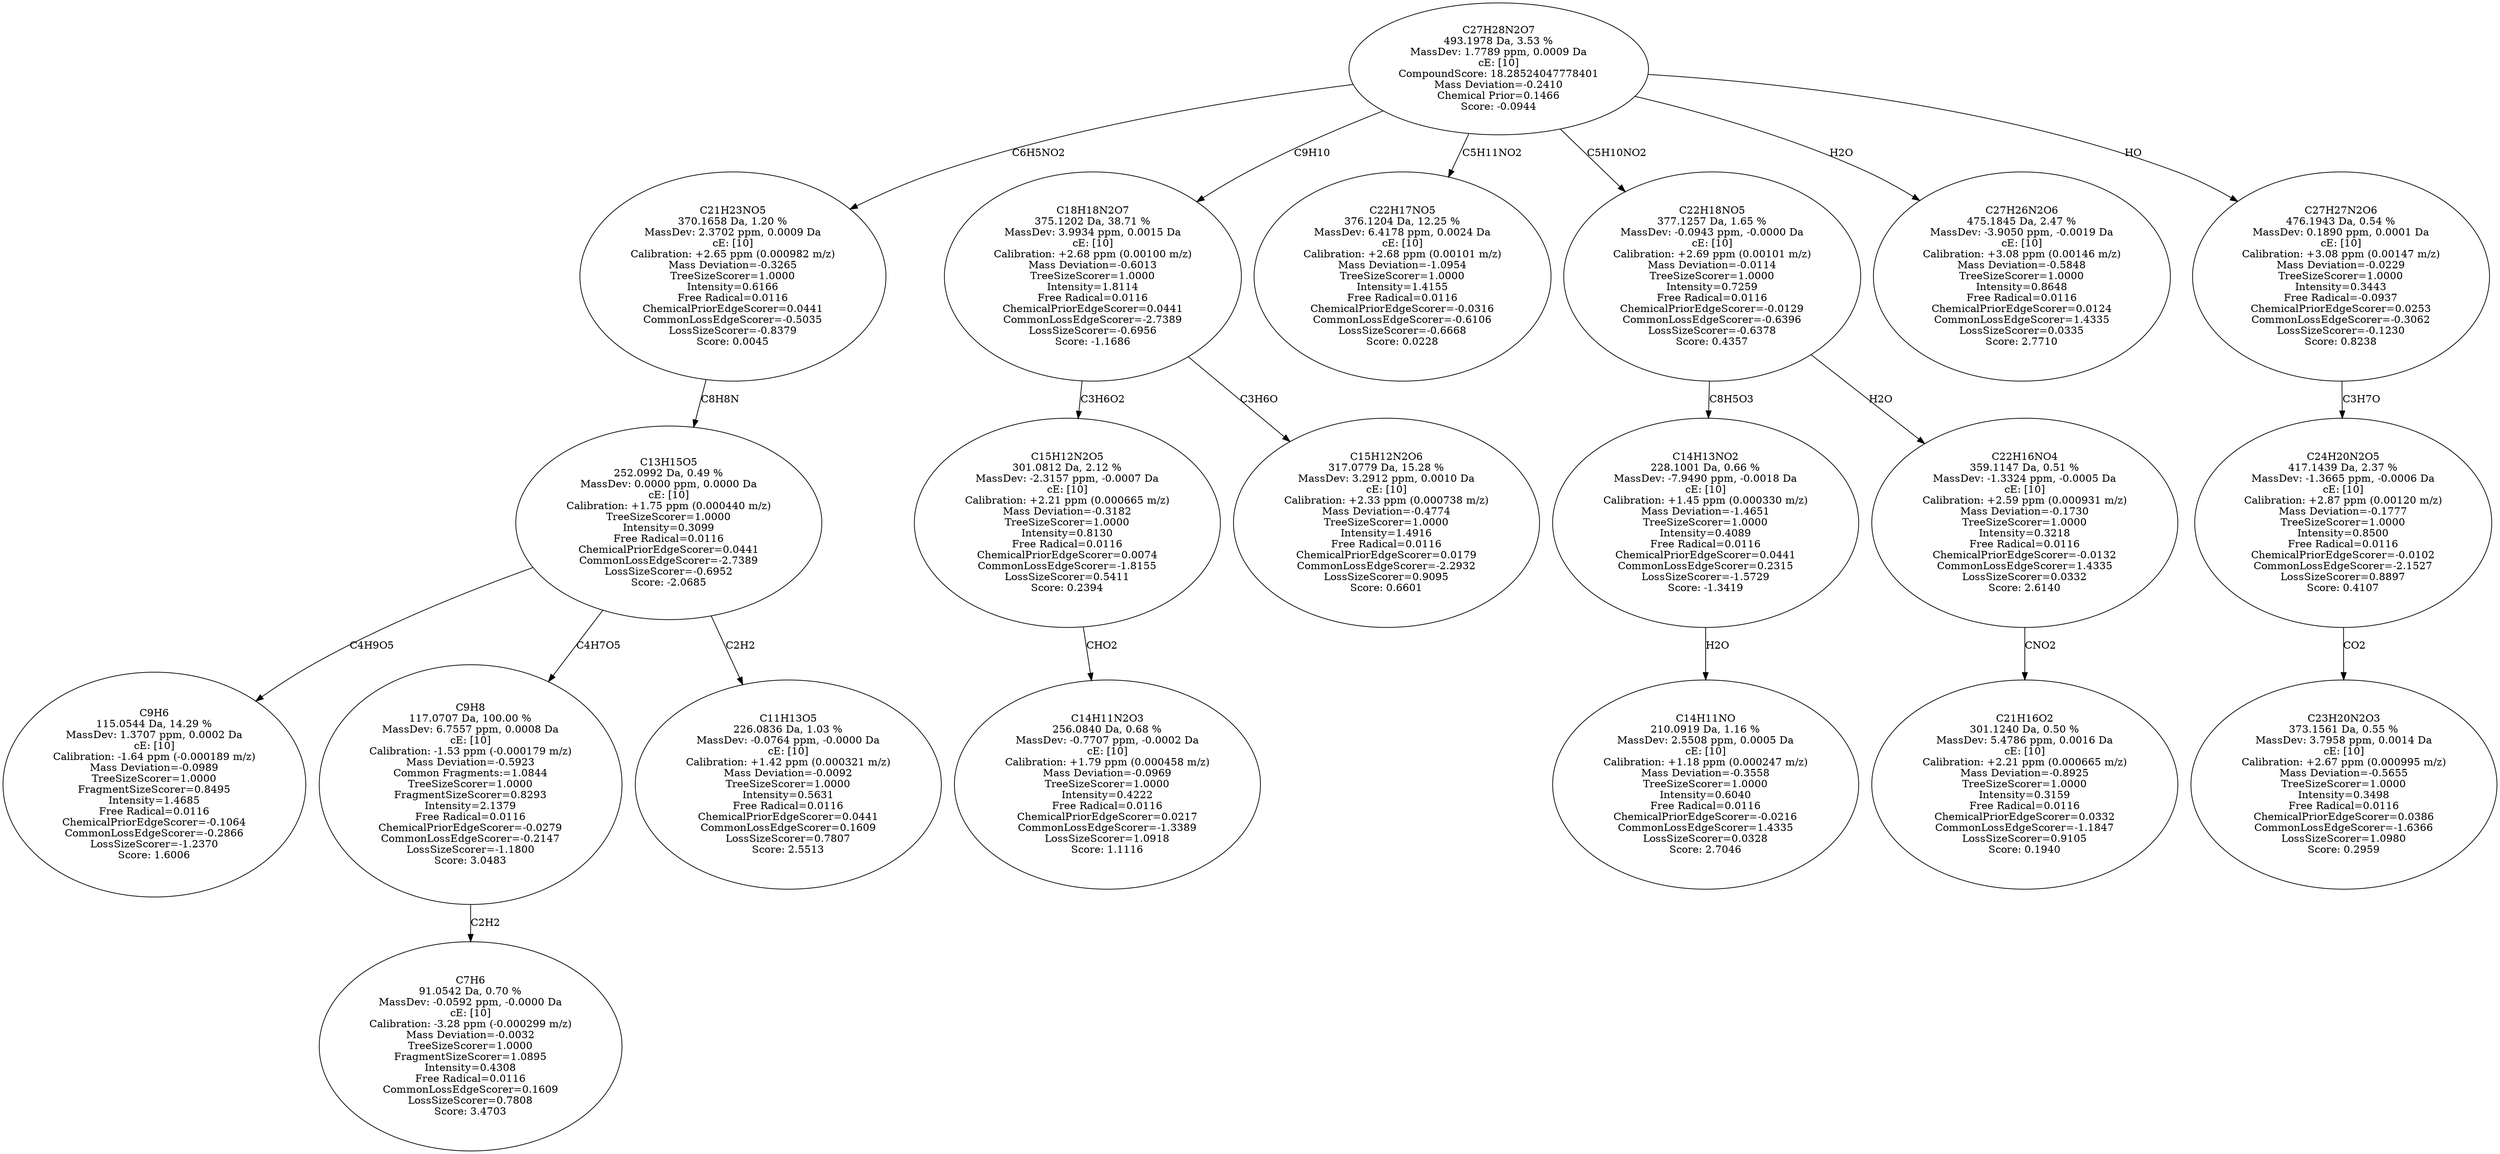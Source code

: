strict digraph {
v1 [label="C9H6\n115.0544 Da, 14.29 %\nMassDev: 1.3707 ppm, 0.0002 Da\ncE: [10]\nCalibration: -1.64 ppm (-0.000189 m/z)\nMass Deviation=-0.0989\nTreeSizeScorer=1.0000\nFragmentSizeScorer=0.8495\nIntensity=1.4685\nFree Radical=0.0116\nChemicalPriorEdgeScorer=-0.1064\nCommonLossEdgeScorer=-0.2866\nLossSizeScorer=-1.2370\nScore: 1.6006"];
v2 [label="C7H6\n91.0542 Da, 0.70 %\nMassDev: -0.0592 ppm, -0.0000 Da\ncE: [10]\nCalibration: -3.28 ppm (-0.000299 m/z)\nMass Deviation=-0.0032\nTreeSizeScorer=1.0000\nFragmentSizeScorer=1.0895\nIntensity=0.4308\nFree Radical=0.0116\nCommonLossEdgeScorer=0.1609\nLossSizeScorer=0.7808\nScore: 3.4703"];
v3 [label="C9H8\n117.0707 Da, 100.00 %\nMassDev: 6.7557 ppm, 0.0008 Da\ncE: [10]\nCalibration: -1.53 ppm (-0.000179 m/z)\nMass Deviation=-0.5923\nCommon Fragments:=1.0844\nTreeSizeScorer=1.0000\nFragmentSizeScorer=0.8293\nIntensity=2.1379\nFree Radical=0.0116\nChemicalPriorEdgeScorer=-0.0279\nCommonLossEdgeScorer=-0.2147\nLossSizeScorer=-1.1800\nScore: 3.0483"];
v4 [label="C11H13O5\n226.0836 Da, 1.03 %\nMassDev: -0.0764 ppm, -0.0000 Da\ncE: [10]\nCalibration: +1.42 ppm (0.000321 m/z)\nMass Deviation=-0.0092\nTreeSizeScorer=1.0000\nIntensity=0.5631\nFree Radical=0.0116\nChemicalPriorEdgeScorer=0.0441\nCommonLossEdgeScorer=0.1609\nLossSizeScorer=0.7807\nScore: 2.5513"];
v5 [label="C13H15O5\n252.0992 Da, 0.49 %\nMassDev: 0.0000 ppm, 0.0000 Da\ncE: [10]\nCalibration: +1.75 ppm (0.000440 m/z)\nTreeSizeScorer=1.0000\nIntensity=0.3099\nFree Radical=0.0116\nChemicalPriorEdgeScorer=0.0441\nCommonLossEdgeScorer=-2.7389\nLossSizeScorer=-0.6952\nScore: -2.0685"];
v6 [label="C21H23NO5\n370.1658 Da, 1.20 %\nMassDev: 2.3702 ppm, 0.0009 Da\ncE: [10]\nCalibration: +2.65 ppm (0.000982 m/z)\nMass Deviation=-0.3265\nTreeSizeScorer=1.0000\nIntensity=0.6166\nFree Radical=0.0116\nChemicalPriorEdgeScorer=0.0441\nCommonLossEdgeScorer=-0.5035\nLossSizeScorer=-0.8379\nScore: 0.0045"];
v7 [label="C14H11N2O3\n256.0840 Da, 0.68 %\nMassDev: -0.7707 ppm, -0.0002 Da\ncE: [10]\nCalibration: +1.79 ppm (0.000458 m/z)\nMass Deviation=-0.0969\nTreeSizeScorer=1.0000\nIntensity=0.4222\nFree Radical=0.0116\nChemicalPriorEdgeScorer=0.0217\nCommonLossEdgeScorer=-1.3389\nLossSizeScorer=1.0918\nScore: 1.1116"];
v8 [label="C15H12N2O5\n301.0812 Da, 2.12 %\nMassDev: -2.3157 ppm, -0.0007 Da\ncE: [10]\nCalibration: +2.21 ppm (0.000665 m/z)\nMass Deviation=-0.3182\nTreeSizeScorer=1.0000\nIntensity=0.8130\nFree Radical=0.0116\nChemicalPriorEdgeScorer=0.0074\nCommonLossEdgeScorer=-1.8155\nLossSizeScorer=0.5411\nScore: 0.2394"];
v9 [label="C15H12N2O6\n317.0779 Da, 15.28 %\nMassDev: 3.2912 ppm, 0.0010 Da\ncE: [10]\nCalibration: +2.33 ppm (0.000738 m/z)\nMass Deviation=-0.4774\nTreeSizeScorer=1.0000\nIntensity=1.4916\nFree Radical=0.0116\nChemicalPriorEdgeScorer=0.0179\nCommonLossEdgeScorer=-2.2932\nLossSizeScorer=0.9095\nScore: 0.6601"];
v10 [label="C18H18N2O7\n375.1202 Da, 38.71 %\nMassDev: 3.9934 ppm, 0.0015 Da\ncE: [10]\nCalibration: +2.68 ppm (0.00100 m/z)\nMass Deviation=-0.6013\nTreeSizeScorer=1.0000\nIntensity=1.8114\nFree Radical=0.0116\nChemicalPriorEdgeScorer=0.0441\nCommonLossEdgeScorer=-2.7389\nLossSizeScorer=-0.6956\nScore: -1.1686"];
v11 [label="C22H17NO5\n376.1204 Da, 12.25 %\nMassDev: 6.4178 ppm, 0.0024 Da\ncE: [10]\nCalibration: +2.68 ppm (0.00101 m/z)\nMass Deviation=-1.0954\nTreeSizeScorer=1.0000\nIntensity=1.4155\nFree Radical=0.0116\nChemicalPriorEdgeScorer=-0.0316\nCommonLossEdgeScorer=-0.6106\nLossSizeScorer=-0.6668\nScore: 0.0228"];
v12 [label="C14H11NO\n210.0919 Da, 1.16 %\nMassDev: 2.5508 ppm, 0.0005 Da\ncE: [10]\nCalibration: +1.18 ppm (0.000247 m/z)\nMass Deviation=-0.3558\nTreeSizeScorer=1.0000\nIntensity=0.6040\nFree Radical=0.0116\nChemicalPriorEdgeScorer=-0.0216\nCommonLossEdgeScorer=1.4335\nLossSizeScorer=0.0328\nScore: 2.7046"];
v13 [label="C14H13NO2\n228.1001 Da, 0.66 %\nMassDev: -7.9490 ppm, -0.0018 Da\ncE: [10]\nCalibration: +1.45 ppm (0.000330 m/z)\nMass Deviation=-1.4651\nTreeSizeScorer=1.0000\nIntensity=0.4089\nFree Radical=0.0116\nChemicalPriorEdgeScorer=0.0441\nCommonLossEdgeScorer=0.2315\nLossSizeScorer=-1.5729\nScore: -1.3419"];
v14 [label="C21H16O2\n301.1240 Da, 0.50 %\nMassDev: 5.4786 ppm, 0.0016 Da\ncE: [10]\nCalibration: +2.21 ppm (0.000665 m/z)\nMass Deviation=-0.8925\nTreeSizeScorer=1.0000\nIntensity=0.3159\nFree Radical=0.0116\nChemicalPriorEdgeScorer=0.0332\nCommonLossEdgeScorer=-1.1847\nLossSizeScorer=0.9105\nScore: 0.1940"];
v15 [label="C22H16NO4\n359.1147 Da, 0.51 %\nMassDev: -1.3324 ppm, -0.0005 Da\ncE: [10]\nCalibration: +2.59 ppm (0.000931 m/z)\nMass Deviation=-0.1730\nTreeSizeScorer=1.0000\nIntensity=0.3218\nFree Radical=0.0116\nChemicalPriorEdgeScorer=-0.0132\nCommonLossEdgeScorer=1.4335\nLossSizeScorer=0.0332\nScore: 2.6140"];
v16 [label="C22H18NO5\n377.1257 Da, 1.65 %\nMassDev: -0.0943 ppm, -0.0000 Da\ncE: [10]\nCalibration: +2.69 ppm (0.00101 m/z)\nMass Deviation=-0.0114\nTreeSizeScorer=1.0000\nIntensity=0.7259\nFree Radical=0.0116\nChemicalPriorEdgeScorer=-0.0129\nCommonLossEdgeScorer=-0.6396\nLossSizeScorer=-0.6378\nScore: 0.4357"];
v17 [label="C27H26N2O6\n475.1845 Da, 2.47 %\nMassDev: -3.9050 ppm, -0.0019 Da\ncE: [10]\nCalibration: +3.08 ppm (0.00146 m/z)\nMass Deviation=-0.5848\nTreeSizeScorer=1.0000\nIntensity=0.8648\nFree Radical=0.0116\nChemicalPriorEdgeScorer=0.0124\nCommonLossEdgeScorer=1.4335\nLossSizeScorer=0.0335\nScore: 2.7710"];
v18 [label="C23H20N2O3\n373.1561 Da, 0.55 %\nMassDev: 3.7958 ppm, 0.0014 Da\ncE: [10]\nCalibration: +2.67 ppm (0.000995 m/z)\nMass Deviation=-0.5655\nTreeSizeScorer=1.0000\nIntensity=0.3498\nFree Radical=0.0116\nChemicalPriorEdgeScorer=0.0386\nCommonLossEdgeScorer=-1.6366\nLossSizeScorer=1.0980\nScore: 0.2959"];
v19 [label="C24H20N2O5\n417.1439 Da, 2.37 %\nMassDev: -1.3665 ppm, -0.0006 Da\ncE: [10]\nCalibration: +2.87 ppm (0.00120 m/z)\nMass Deviation=-0.1777\nTreeSizeScorer=1.0000\nIntensity=0.8500\nFree Radical=0.0116\nChemicalPriorEdgeScorer=-0.0102\nCommonLossEdgeScorer=-2.1527\nLossSizeScorer=0.8897\nScore: 0.4107"];
v20 [label="C27H27N2O6\n476.1943 Da, 0.54 %\nMassDev: 0.1890 ppm, 0.0001 Da\ncE: [10]\nCalibration: +3.08 ppm (0.00147 m/z)\nMass Deviation=-0.0229\nTreeSizeScorer=1.0000\nIntensity=0.3443\nFree Radical=-0.0937\nChemicalPriorEdgeScorer=0.0253\nCommonLossEdgeScorer=-0.3062\nLossSizeScorer=-0.1230\nScore: 0.8238"];
v21 [label="C27H28N2O7\n493.1978 Da, 3.53 %\nMassDev: 1.7789 ppm, 0.0009 Da\ncE: [10]\nCompoundScore: 18.28524047778401\nMass Deviation=-0.2410\nChemical Prior=0.1466\nScore: -0.0944"];
v5 -> v1 [label="C4H9O5"];
v3 -> v2 [label="C2H2"];
v5 -> v3 [label="C4H7O5"];
v5 -> v4 [label="C2H2"];
v6 -> v5 [label="C8H8N"];
v21 -> v6 [label="C6H5NO2"];
v8 -> v7 [label="CHO2"];
v10 -> v8 [label="C3H6O2"];
v10 -> v9 [label="C3H6O"];
v21 -> v10 [label="C9H10"];
v21 -> v11 [label="C5H11NO2"];
v13 -> v12 [label="H2O"];
v16 -> v13 [label="C8H5O3"];
v15 -> v14 [label="CNO2"];
v16 -> v15 [label="H2O"];
v21 -> v16 [label="C5H10NO2"];
v21 -> v17 [label="H2O"];
v19 -> v18 [label="CO2"];
v20 -> v19 [label="C3H7O"];
v21 -> v20 [label="HO"];
}